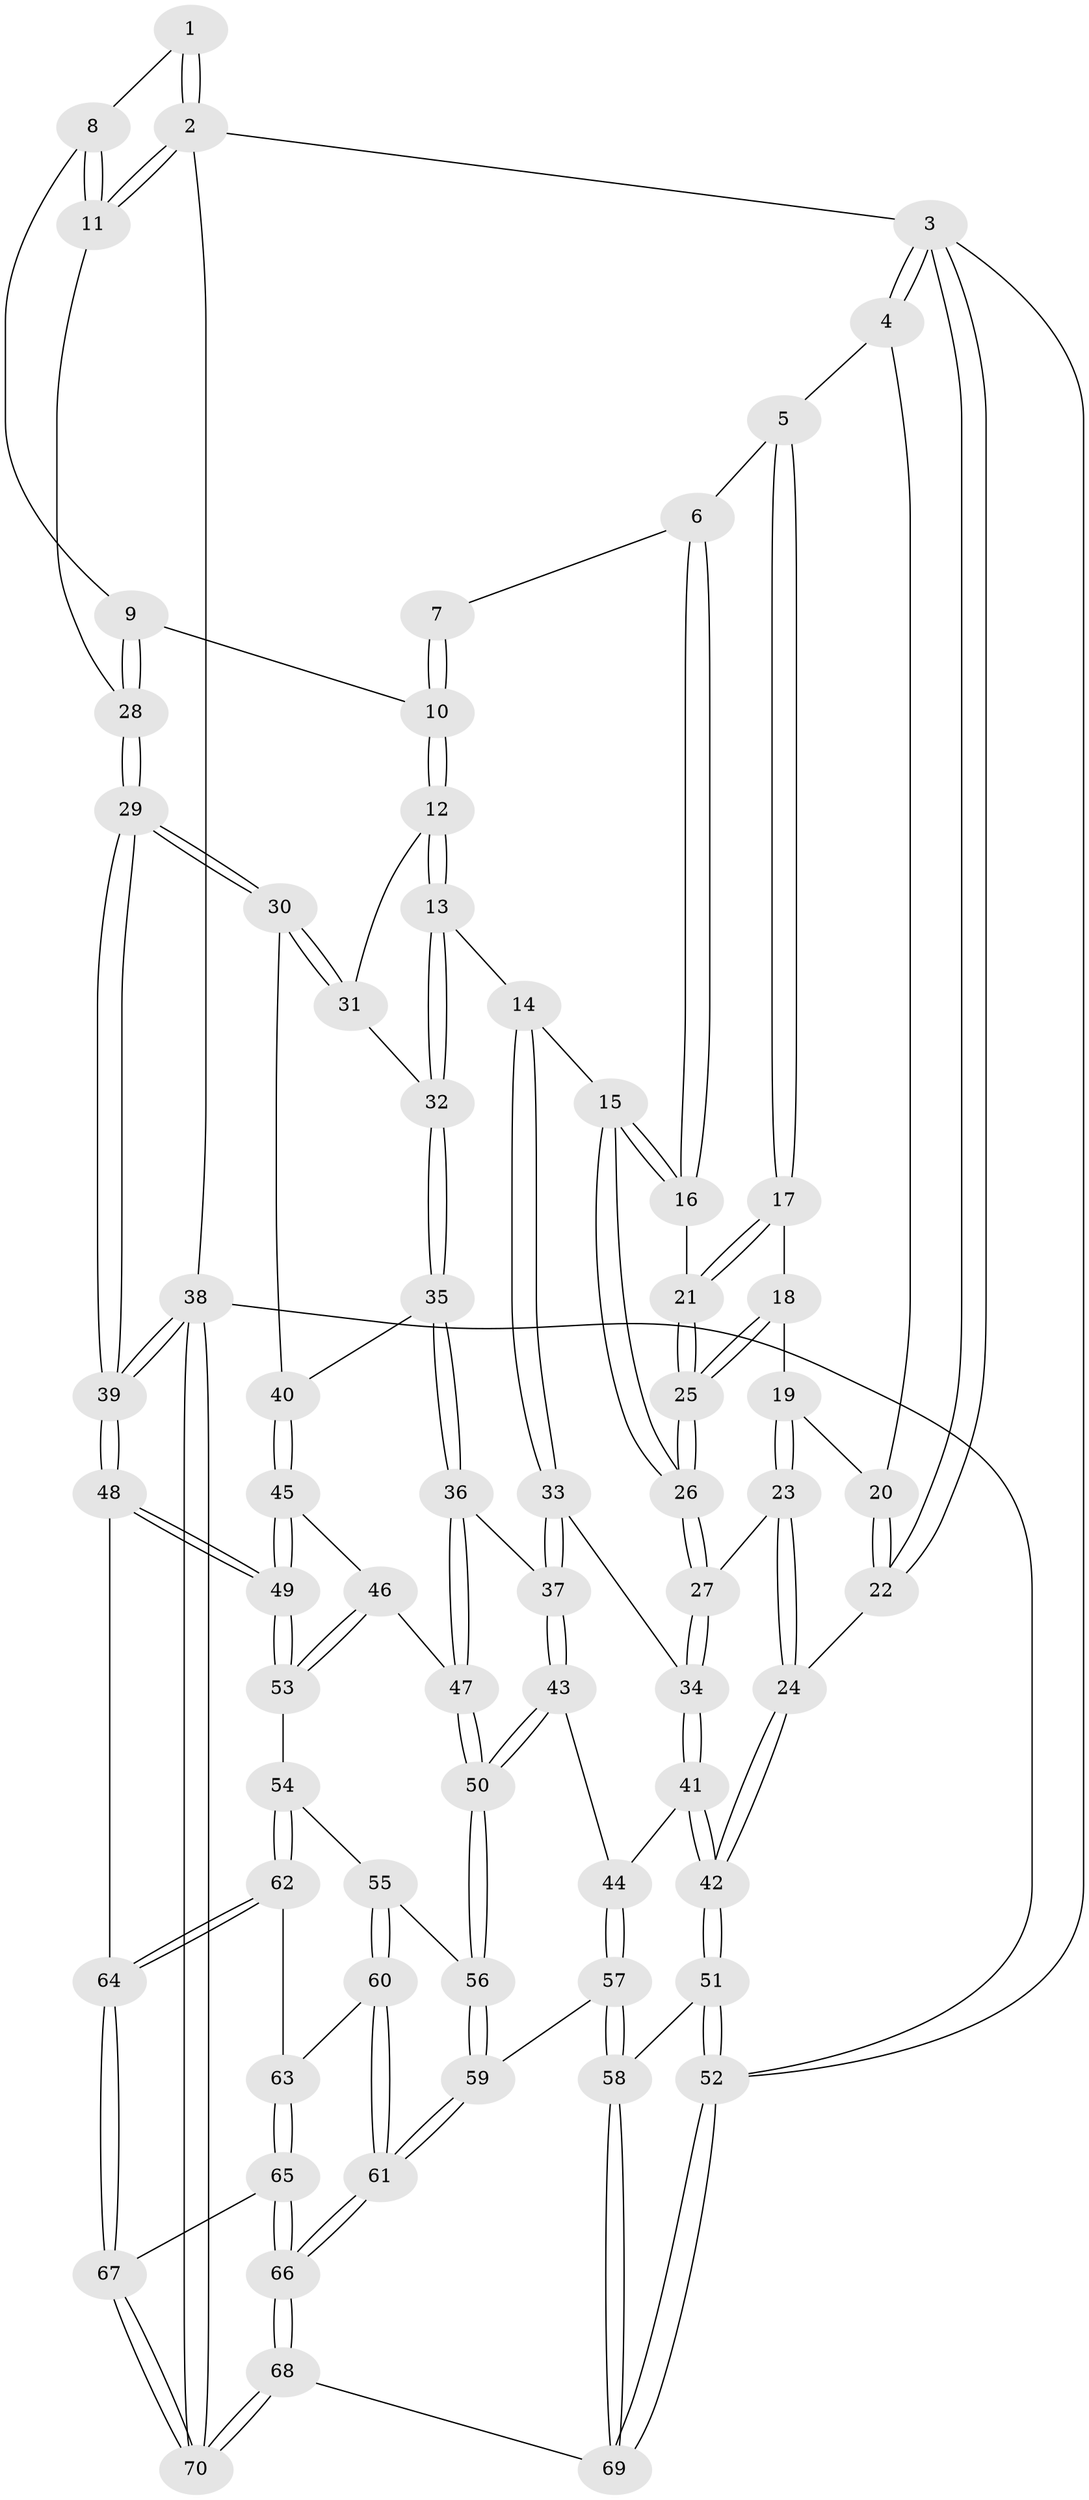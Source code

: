 // Generated by graph-tools (version 1.1) at 2025/01/03/09/25 05:01:51]
// undirected, 70 vertices, 172 edges
graph export_dot {
graph [start="1"]
  node [color=gray90,style=filled];
  1 [pos="+0.9702453745872649+0"];
  2 [pos="+1+0"];
  3 [pos="+0+0"];
  4 [pos="+0.2270977470077255+0"];
  5 [pos="+0.29062730991652047+0"];
  6 [pos="+0.43834228243880036+0"];
  7 [pos="+0.6335415176861854+0"];
  8 [pos="+0.9178551323523757+0.07475723325972487"];
  9 [pos="+0.8642857139506117+0.19776482965807574"];
  10 [pos="+0.770650034730444+0.2280565135166787"];
  11 [pos="+1+0.04648907077066492"];
  12 [pos="+0.7378640830297334+0.2852527546865914"];
  13 [pos="+0.6905938136427794+0.3585932767119978"];
  14 [pos="+0.6489720524942674+0.35587737369046574"];
  15 [pos="+0.630711280235182+0.3490021836679197"];
  16 [pos="+0.5370001440348334+0.2524165590520307"];
  17 [pos="+0.2814570543812919+0.14438703061222188"];
  18 [pos="+0.2613633198053315+0.20653331839737088"];
  19 [pos="+0.10673924976531592+0.22353847429886867"];
  20 [pos="+0.07981483064508509+0.20497197094489425"];
  21 [pos="+0.5255649873978646+0.24996927175041736"];
  22 [pos="+0+0.10585474341847527"];
  23 [pos="+0.045785389074274326+0.4395296824684657"];
  24 [pos="+0+0.4808701721161536"];
  25 [pos="+0.2743791293866394+0.29280726925914524"];
  26 [pos="+0.2714568339152303+0.41841693620195375"];
  27 [pos="+0.2596874161667643+0.4372734387618689"];
  28 [pos="+1+0.27534771475425923"];
  29 [pos="+1+0.39601095902392985"];
  30 [pos="+1+0.4077230068416026"];
  31 [pos="+0.9811525554521044+0.36259222651869116"];
  32 [pos="+0.7092193711195952+0.3935124208680148"];
  33 [pos="+0.4758324834804712+0.5558208911676268"];
  34 [pos="+0.28482782056534717+0.5091088698197778"];
  35 [pos="+0.7148503347801644+0.40448109107297736"];
  36 [pos="+0.6323925649124492+0.6083600114678592"];
  37 [pos="+0.4929393670355893+0.6182950099881481"];
  38 [pos="+1+1"];
  39 [pos="+1+0.7735490445518062"];
  40 [pos="+0.8289308499317372+0.5029136768222784"];
  41 [pos="+0.2758851438230836+0.6417821267874838"];
  42 [pos="+0+0.7538758401773804"];
  43 [pos="+0.4875436928915054+0.6345551894379311"];
  44 [pos="+0.32882351816031635+0.7255199957491912"];
  45 [pos="+0.8484589050504605+0.575752316064225"];
  46 [pos="+0.7771349725761616+0.708838299166052"];
  47 [pos="+0.6400507190918524+0.6741690228173148"];
  48 [pos="+1+0.7669286148672787"];
  49 [pos="+1+0.7370212799618516"];
  50 [pos="+0.5735583806449698+0.7740907781413362"];
  51 [pos="+0+0.8341891241526106"];
  52 [pos="+0+1"];
  53 [pos="+0.7877867855301267+0.8020474541585793"];
  54 [pos="+0.7875023663390764+0.8026864081434597"];
  55 [pos="+0.6139077906651569+0.8005631066293254"];
  56 [pos="+0.572483060799439+0.7807967786042305"];
  57 [pos="+0.3401077288535497+0.7931814515001238"];
  58 [pos="+0.2651146535561939+0.8674695635457801"];
  59 [pos="+0.47980841539237074+0.8503603756359908"];
  60 [pos="+0.6660832484425686+0.9091982933422011"];
  61 [pos="+0.5276033158599976+1"];
  62 [pos="+0.7903019199472574+0.8261450229550755"];
  63 [pos="+0.7511298561121407+0.9099135534279242"];
  64 [pos="+0.9080537391175325+0.9144593717543343"];
  65 [pos="+0.7550019201808608+0.9283725017781739"];
  66 [pos="+0.5259452666466787+1"];
  67 [pos="+0.8657717801573989+1"];
  68 [pos="+0.5145887383443724+1"];
  69 [pos="+0.30011087877391035+1"];
  70 [pos="+0.8890430540621744+1"];
  1 -- 2;
  1 -- 2;
  1 -- 8;
  2 -- 3;
  2 -- 11;
  2 -- 11;
  2 -- 38;
  3 -- 4;
  3 -- 4;
  3 -- 22;
  3 -- 22;
  3 -- 52;
  4 -- 5;
  4 -- 20;
  5 -- 6;
  5 -- 17;
  5 -- 17;
  6 -- 7;
  6 -- 16;
  6 -- 16;
  7 -- 10;
  7 -- 10;
  8 -- 9;
  8 -- 11;
  8 -- 11;
  9 -- 10;
  9 -- 28;
  9 -- 28;
  10 -- 12;
  10 -- 12;
  11 -- 28;
  12 -- 13;
  12 -- 13;
  12 -- 31;
  13 -- 14;
  13 -- 32;
  13 -- 32;
  14 -- 15;
  14 -- 33;
  14 -- 33;
  15 -- 16;
  15 -- 16;
  15 -- 26;
  15 -- 26;
  16 -- 21;
  17 -- 18;
  17 -- 21;
  17 -- 21;
  18 -- 19;
  18 -- 25;
  18 -- 25;
  19 -- 20;
  19 -- 23;
  19 -- 23;
  20 -- 22;
  20 -- 22;
  21 -- 25;
  21 -- 25;
  22 -- 24;
  23 -- 24;
  23 -- 24;
  23 -- 27;
  24 -- 42;
  24 -- 42;
  25 -- 26;
  25 -- 26;
  26 -- 27;
  26 -- 27;
  27 -- 34;
  27 -- 34;
  28 -- 29;
  28 -- 29;
  29 -- 30;
  29 -- 30;
  29 -- 39;
  29 -- 39;
  30 -- 31;
  30 -- 31;
  30 -- 40;
  31 -- 32;
  32 -- 35;
  32 -- 35;
  33 -- 34;
  33 -- 37;
  33 -- 37;
  34 -- 41;
  34 -- 41;
  35 -- 36;
  35 -- 36;
  35 -- 40;
  36 -- 37;
  36 -- 47;
  36 -- 47;
  37 -- 43;
  37 -- 43;
  38 -- 39;
  38 -- 39;
  38 -- 70;
  38 -- 70;
  38 -- 52;
  39 -- 48;
  39 -- 48;
  40 -- 45;
  40 -- 45;
  41 -- 42;
  41 -- 42;
  41 -- 44;
  42 -- 51;
  42 -- 51;
  43 -- 44;
  43 -- 50;
  43 -- 50;
  44 -- 57;
  44 -- 57;
  45 -- 46;
  45 -- 49;
  45 -- 49;
  46 -- 47;
  46 -- 53;
  46 -- 53;
  47 -- 50;
  47 -- 50;
  48 -- 49;
  48 -- 49;
  48 -- 64;
  49 -- 53;
  49 -- 53;
  50 -- 56;
  50 -- 56;
  51 -- 52;
  51 -- 52;
  51 -- 58;
  52 -- 69;
  52 -- 69;
  53 -- 54;
  54 -- 55;
  54 -- 62;
  54 -- 62;
  55 -- 56;
  55 -- 60;
  55 -- 60;
  56 -- 59;
  56 -- 59;
  57 -- 58;
  57 -- 58;
  57 -- 59;
  58 -- 69;
  58 -- 69;
  59 -- 61;
  59 -- 61;
  60 -- 61;
  60 -- 61;
  60 -- 63;
  61 -- 66;
  61 -- 66;
  62 -- 63;
  62 -- 64;
  62 -- 64;
  63 -- 65;
  63 -- 65;
  64 -- 67;
  64 -- 67;
  65 -- 66;
  65 -- 66;
  65 -- 67;
  66 -- 68;
  66 -- 68;
  67 -- 70;
  67 -- 70;
  68 -- 69;
  68 -- 70;
  68 -- 70;
}
